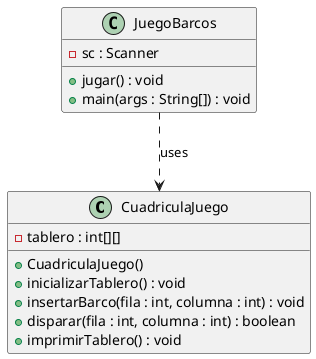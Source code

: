 @startuml

class CuadriculaJuego {
  - tablero : int[][]
  + CuadriculaJuego()
  + inicializarTablero() : void
  + insertarBarco(fila : int, columna : int) : void
  + disparar(fila : int, columna : int) : boolean
  + imprimirTablero() : void
}

class JuegoBarcos {
  - sc : Scanner
  + jugar() : void
  + main(args : String[]) : void
}

JuegoBarcos ..> CuadriculaJuego : uses

@enduml
